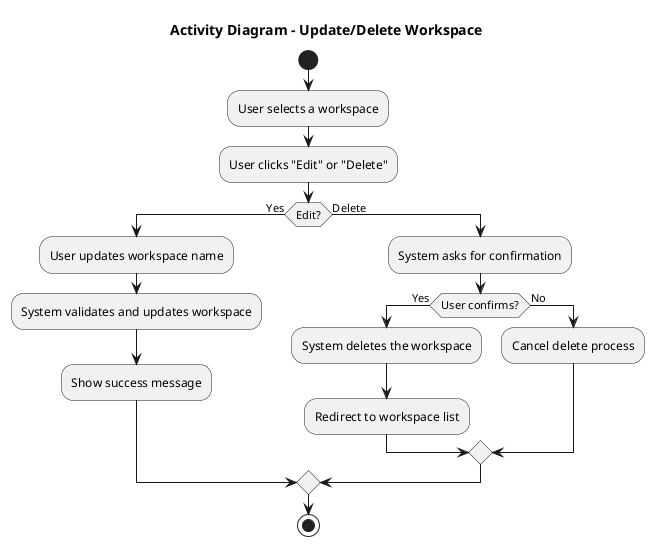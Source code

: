 @startuml
title Activity Diagram - Update/Delete Workspace
start

:User selects a workspace;

:User clicks "Edit" or "Delete";

if (Edit?) then (Yes)
    :User updates workspace name;
    :System validates and updates workspace;
    :Show success message;
else (Delete)
    :System asks for confirmation;
    if (User confirms?) then (Yes)
        :System deletes the workspace;
        :Redirect to workspace list;
    else (No)
        :Cancel delete process;
    endif
endif

stop
@enduml
